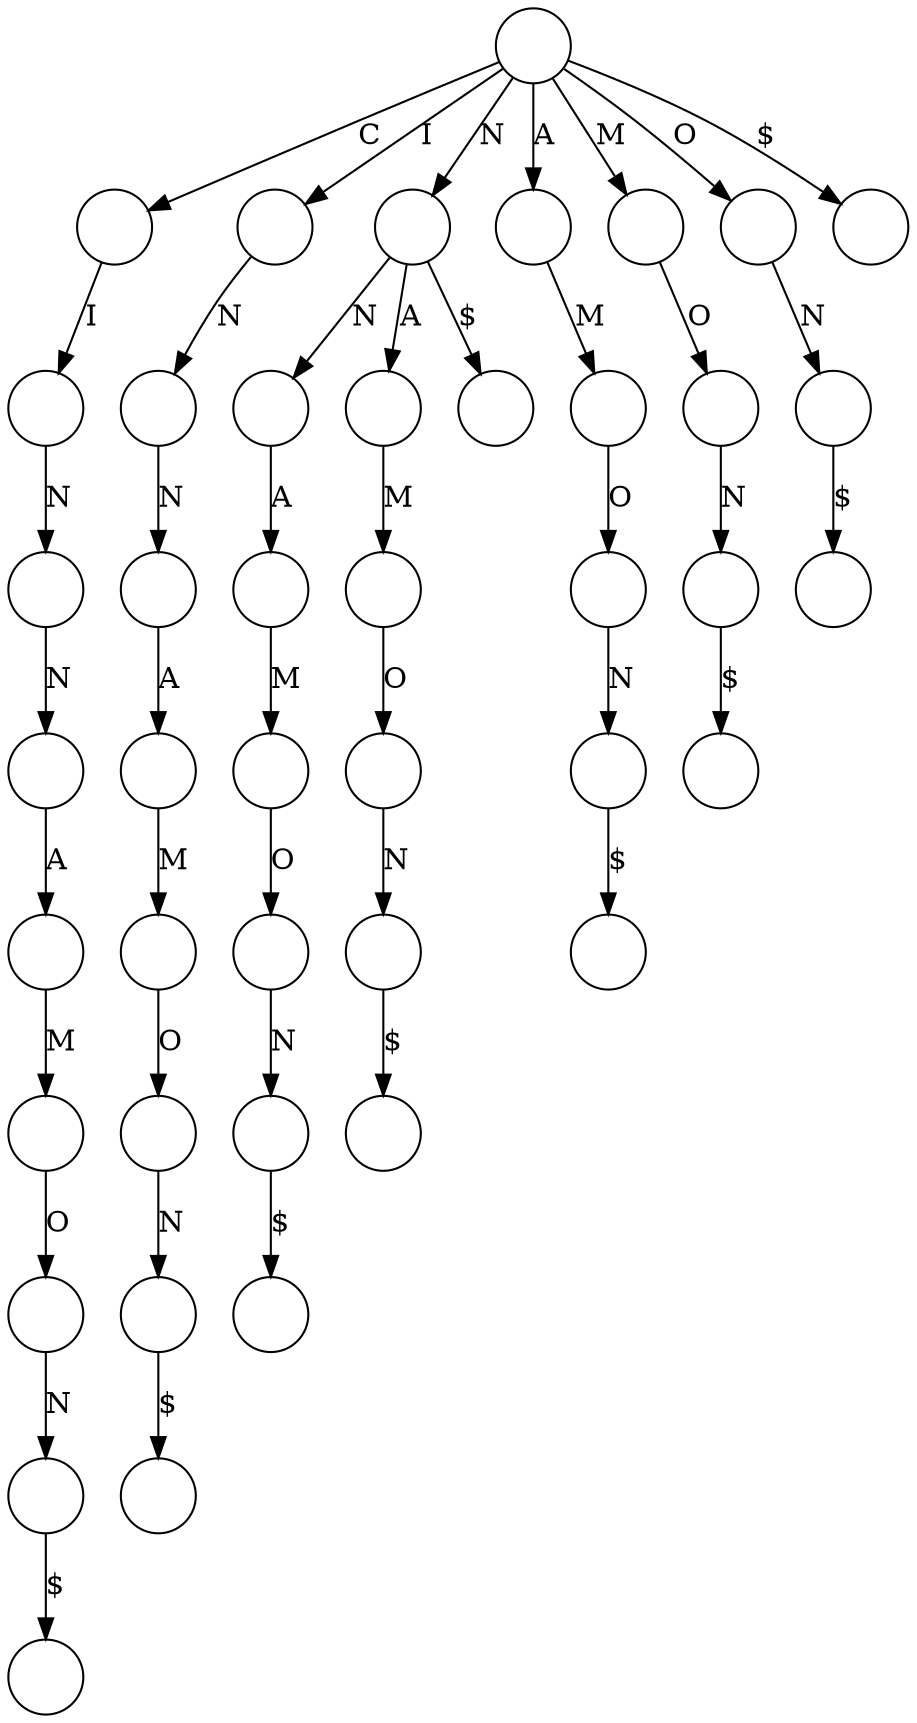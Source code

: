 digraph "Suffix trie" {
  node [shape=circle label=""];
  0 -> 1 [ label="C" ];
  1 -> 2 [ label="I" ];
  2 -> 3 [ label="N" ];
  3 -> 4 [ label="N" ];
  4 -> 5 [ label="A" ];
  5 -> 6 [ label="M" ];
  6 -> 7 [ label="O" ];
  7 -> 8 [ label="N" ];
  8 -> 9 [ label="$" ];
  0 -> 10 [ label="I" ];
  10 -> 11 [ label="N" ];
  11 -> 12 [ label="N" ];
  12 -> 13 [ label="A" ];
  13 -> 14 [ label="M" ];
  14 -> 15 [ label="O" ];
  15 -> 16 [ label="N" ];
  16 -> 17 [ label="$" ];
  0 -> 18 [ label="N" ];
  18 -> 19 [ label="N" ];
  19 -> 20 [ label="A" ];
  20 -> 21 [ label="M" ];
  21 -> 22 [ label="O" ];
  22 -> 23 [ label="N" ];
  23 -> 24 [ label="$" ];
  18 -> 25 [ label="A" ];
  25 -> 26 [ label="M" ];
  26 -> 27 [ label="O" ];
  27 -> 28 [ label="N" ];
  28 -> 29 [ label="$" ];
  18 -> 30 [ label="$" ];
  0 -> 31 [ label="A" ];
  31 -> 32 [ label="M" ];
  32 -> 33 [ label="O" ];
  33 -> 34 [ label="N" ];
  34 -> 35 [ label="$" ];
  0 -> 36 [ label="M" ];
  36 -> 37 [ label="O" ];
  37 -> 38 [ label="N" ];
  38 -> 39 [ label="$" ];
  0 -> 40 [ label="O" ];
  40 -> 41 [ label="N" ];
  41 -> 42 [ label="$" ];
  0 -> 43 [ label="$" ];
}
